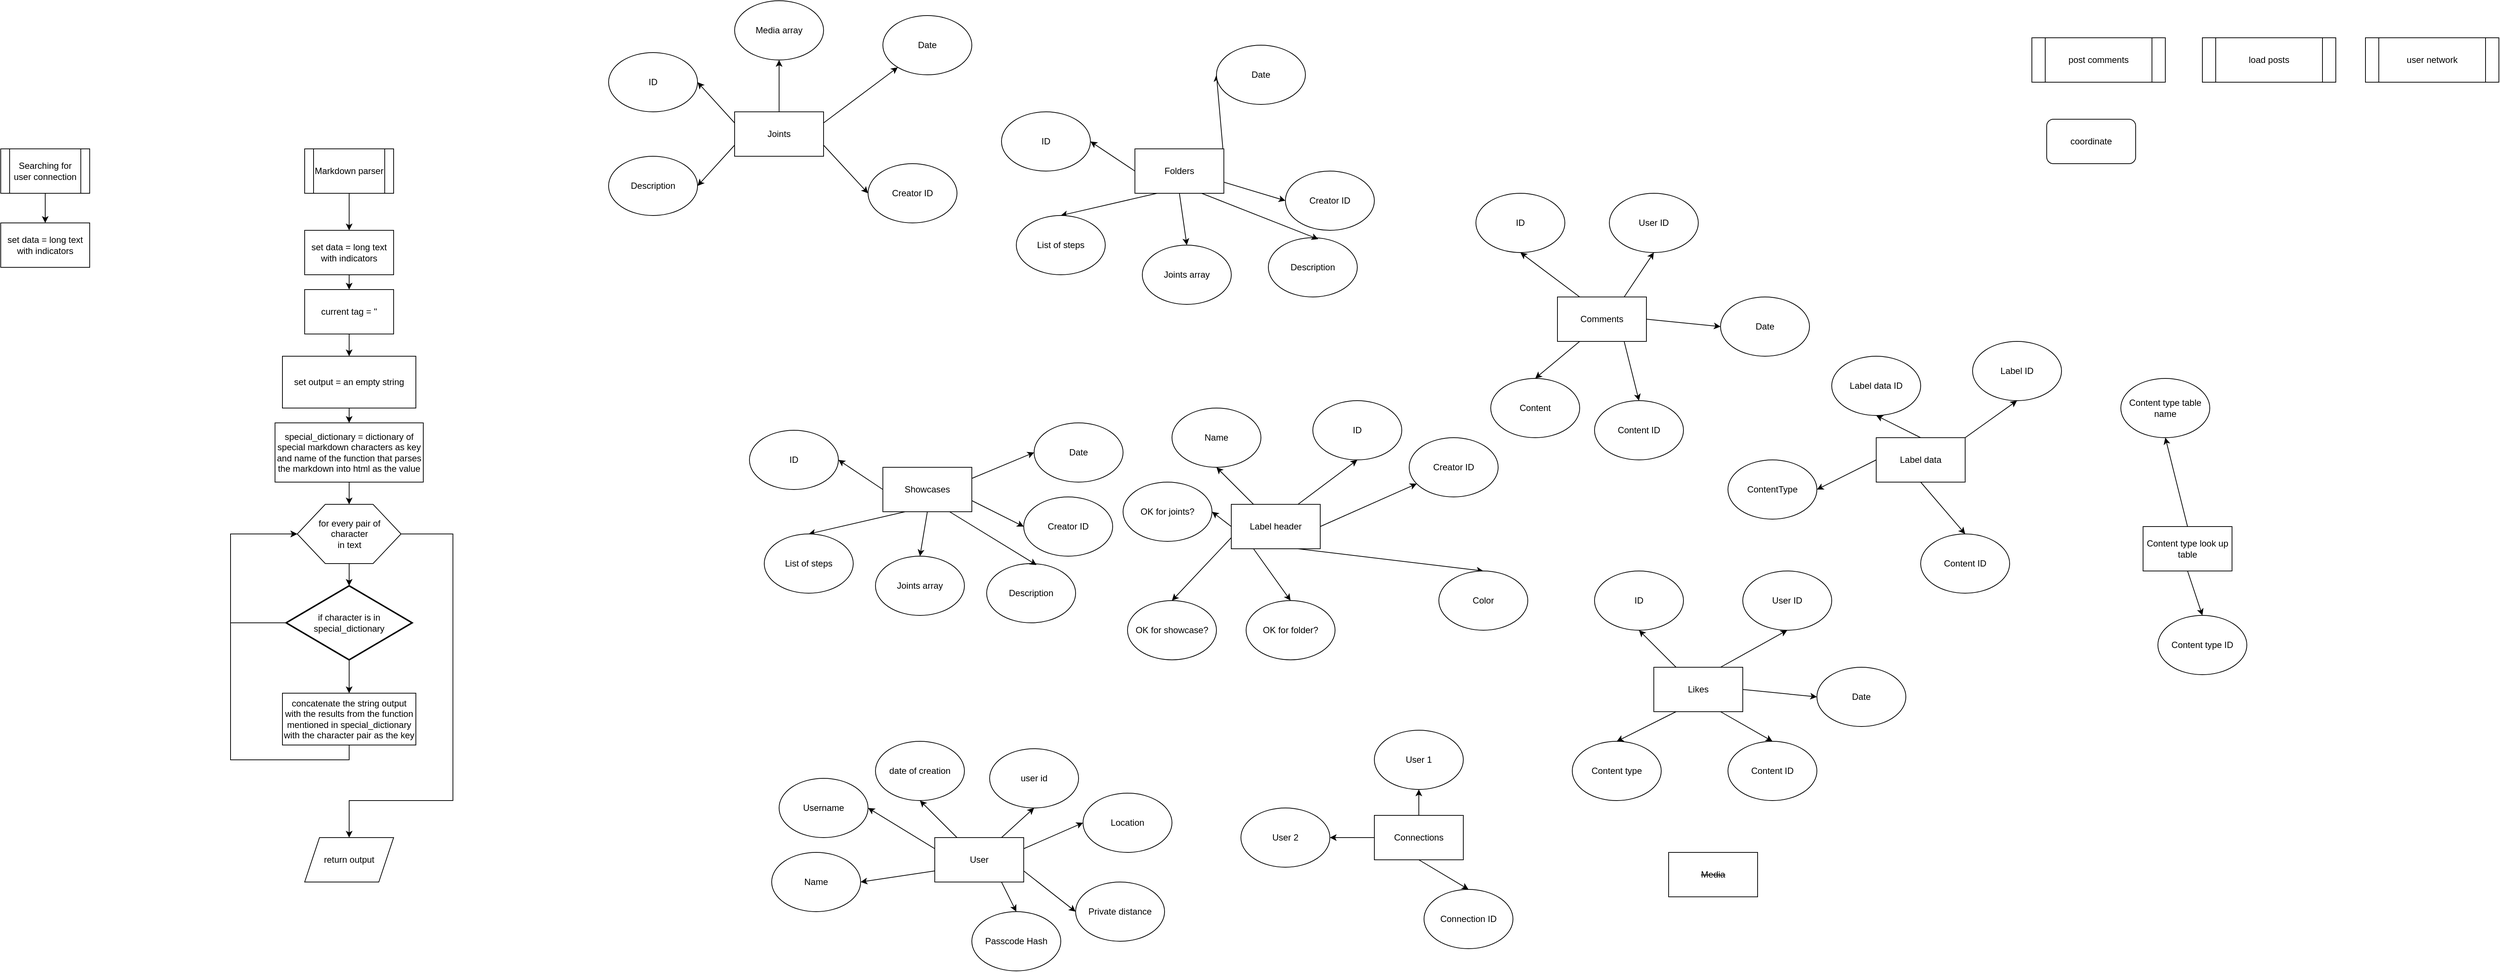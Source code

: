 <mxfile version="27.0.9">
  <diagram id="C5RBs43oDa-KdzZeNtuy" name="Page-1">
    <mxGraphModel dx="2228" dy="1567" grid="1" gridSize="10" guides="1" tooltips="1" connect="1" arrows="1" fold="1" page="1" pageScale="1" pageWidth="827" pageHeight="1169" math="0" shadow="0">
      <root>
        <mxCell id="WIyWlLk6GJQsqaUBKTNV-0" />
        <mxCell id="WIyWlLk6GJQsqaUBKTNV-1" parent="WIyWlLk6GJQsqaUBKTNV-0" />
        <mxCell id="KM4ZaIcSySpSmgN7gL_V-81" style="edgeStyle=none;shape=connector;rounded=0;orthogonalLoop=1;jettySize=auto;html=1;exitX=1;exitY=0.75;exitDx=0;exitDy=0;entryX=0;entryY=0.5;entryDx=0;entryDy=0;strokeColor=default;align=center;verticalAlign=middle;fontFamily=Helvetica;fontSize=11;fontColor=default;labelBackgroundColor=default;endArrow=classic;" parent="WIyWlLk6GJQsqaUBKTNV-1" source="A2ExsAEQFThplT-EuYZs-0" target="KM4ZaIcSySpSmgN7gL_V-61" edge="1">
          <mxGeometry relative="1" as="geometry" />
        </mxCell>
        <mxCell id="KM4ZaIcSySpSmgN7gL_V-83" style="edgeStyle=none;shape=connector;rounded=0;orthogonalLoop=1;jettySize=auto;html=1;exitX=0;exitY=0.25;exitDx=0;exitDy=0;entryX=1;entryY=0.5;entryDx=0;entryDy=0;strokeColor=default;align=center;verticalAlign=middle;fontFamily=Helvetica;fontSize=11;fontColor=default;labelBackgroundColor=default;endArrow=classic;" parent="WIyWlLk6GJQsqaUBKTNV-1" source="A2ExsAEQFThplT-EuYZs-0" target="KM4ZaIcSySpSmgN7gL_V-79" edge="1">
          <mxGeometry relative="1" as="geometry" />
        </mxCell>
        <mxCell id="KM4ZaIcSySpSmgN7gL_V-84" style="edgeStyle=none;shape=connector;rounded=0;orthogonalLoop=1;jettySize=auto;html=1;exitX=0;exitY=0.75;exitDx=0;exitDy=0;entryX=1;entryY=0.5;entryDx=0;entryDy=0;strokeColor=default;align=center;verticalAlign=middle;fontFamily=Helvetica;fontSize=11;fontColor=default;labelBackgroundColor=default;endArrow=classic;" parent="WIyWlLk6GJQsqaUBKTNV-1" source="A2ExsAEQFThplT-EuYZs-0" target="KM4ZaIcSySpSmgN7gL_V-64" edge="1">
          <mxGeometry relative="1" as="geometry" />
        </mxCell>
        <mxCell id="KM4ZaIcSySpSmgN7gL_V-85" style="edgeStyle=none;shape=connector;rounded=0;orthogonalLoop=1;jettySize=auto;html=1;exitX=0.5;exitY=0;exitDx=0;exitDy=0;entryX=0.5;entryY=1;entryDx=0;entryDy=0;strokeColor=default;align=center;verticalAlign=middle;fontFamily=Helvetica;fontSize=11;fontColor=default;labelBackgroundColor=default;endArrow=classic;" parent="WIyWlLk6GJQsqaUBKTNV-1" source="A2ExsAEQFThplT-EuYZs-0" target="KM4ZaIcSySpSmgN7gL_V-77" edge="1">
          <mxGeometry relative="1" as="geometry" />
        </mxCell>
        <mxCell id="ByT4oG48vCbOOp5YXLyQ-1" style="rounded=0;orthogonalLoop=1;jettySize=auto;html=1;exitX=1;exitY=0.25;exitDx=0;exitDy=0;" parent="WIyWlLk6GJQsqaUBKTNV-1" source="A2ExsAEQFThplT-EuYZs-0" target="ByT4oG48vCbOOp5YXLyQ-0" edge="1">
          <mxGeometry relative="1" as="geometry" />
        </mxCell>
        <mxCell id="A2ExsAEQFThplT-EuYZs-0" value="&lt;div&gt;Joints&lt;/div&gt;" style="rounded=0;whiteSpace=wrap;html=1;" parent="WIyWlLk6GJQsqaUBKTNV-1" vertex="1">
          <mxGeometry x="-110" y="-290" width="120" height="60" as="geometry" />
        </mxCell>
        <mxCell id="KM4ZaIcSySpSmgN7gL_V-29" style="edgeStyle=none;shape=connector;rounded=0;orthogonalLoop=1;jettySize=auto;html=1;exitX=0.25;exitY=1;exitDx=0;exitDy=0;entryX=0.5;entryY=0;entryDx=0;entryDy=0;strokeColor=default;align=center;verticalAlign=middle;fontFamily=Helvetica;fontSize=11;fontColor=default;labelBackgroundColor=default;endArrow=classic;" parent="WIyWlLk6GJQsqaUBKTNV-1" source="A2ExsAEQFThplT-EuYZs-1" target="KM4ZaIcSySpSmgN7gL_V-24" edge="1">
          <mxGeometry relative="1" as="geometry" />
        </mxCell>
        <mxCell id="KM4ZaIcSySpSmgN7gL_V-33" style="edgeStyle=none;shape=connector;rounded=0;orthogonalLoop=1;jettySize=auto;html=1;exitX=0;exitY=0.5;exitDx=0;exitDy=0;entryX=1;entryY=0.5;entryDx=0;entryDy=0;strokeColor=default;align=center;verticalAlign=middle;fontFamily=Helvetica;fontSize=11;fontColor=default;labelBackgroundColor=default;endArrow=classic;" parent="WIyWlLk6GJQsqaUBKTNV-1" source="A2ExsAEQFThplT-EuYZs-1" target="KM4ZaIcSySpSmgN7gL_V-31" edge="1">
          <mxGeometry relative="1" as="geometry" />
        </mxCell>
        <mxCell id="KM4ZaIcSySpSmgN7gL_V-34" style="edgeStyle=none;shape=connector;rounded=0;orthogonalLoop=1;jettySize=auto;html=1;exitX=1;exitY=0.75;exitDx=0;exitDy=0;entryX=0;entryY=0.5;entryDx=0;entryDy=0;strokeColor=default;align=center;verticalAlign=middle;fontFamily=Helvetica;fontSize=11;fontColor=default;labelBackgroundColor=default;endArrow=classic;" parent="WIyWlLk6GJQsqaUBKTNV-1" source="A2ExsAEQFThplT-EuYZs-1" target="KM4ZaIcSySpSmgN7gL_V-32" edge="1">
          <mxGeometry relative="1" as="geometry" />
        </mxCell>
        <mxCell id="KM4ZaIcSySpSmgN7gL_V-38" style="edgeStyle=none;shape=connector;rounded=0;orthogonalLoop=1;jettySize=auto;html=1;exitX=0.5;exitY=1;exitDx=0;exitDy=0;entryX=0.5;entryY=0;entryDx=0;entryDy=0;strokeColor=default;align=center;verticalAlign=middle;fontFamily=Helvetica;fontSize=11;fontColor=default;labelBackgroundColor=default;endArrow=classic;" parent="WIyWlLk6GJQsqaUBKTNV-1" source="A2ExsAEQFThplT-EuYZs-1" target="KM4ZaIcSySpSmgN7gL_V-35" edge="1">
          <mxGeometry relative="1" as="geometry" />
        </mxCell>
        <mxCell id="KM4ZaIcSySpSmgN7gL_V-59" style="edgeStyle=none;shape=connector;rounded=0;orthogonalLoop=1;jettySize=auto;html=1;exitX=1;exitY=0.25;exitDx=0;exitDy=0;entryX=0;entryY=0.5;entryDx=0;entryDy=0;strokeColor=default;align=center;verticalAlign=middle;fontFamily=Helvetica;fontSize=11;fontColor=default;labelBackgroundColor=default;endArrow=classic;" parent="WIyWlLk6GJQsqaUBKTNV-1" source="A2ExsAEQFThplT-EuYZs-1" target="KM4ZaIcSySpSmgN7gL_V-58" edge="1">
          <mxGeometry relative="1" as="geometry" />
        </mxCell>
        <mxCell id="A2ExsAEQFThplT-EuYZs-1" value="Folders" style="rounded=0;whiteSpace=wrap;html=1;" parent="WIyWlLk6GJQsqaUBKTNV-1" vertex="1">
          <mxGeometry x="430" y="-240" width="120" height="60" as="geometry" />
        </mxCell>
        <mxCell id="A2ExsAEQFThplT-EuYZs-40" style="edgeStyle=none;shape=connector;rounded=0;orthogonalLoop=1;jettySize=auto;html=1;exitX=0.25;exitY=0;exitDx=0;exitDy=0;entryX=0.5;entryY=1;entryDx=0;entryDy=0;strokeColor=default;align=center;verticalAlign=middle;fontFamily=Helvetica;fontSize=11;fontColor=default;labelBackgroundColor=default;endArrow=classic;" parent="WIyWlLk6GJQsqaUBKTNV-1" source="A2ExsAEQFThplT-EuYZs-2" target="A2ExsAEQFThplT-EuYZs-39" edge="1">
          <mxGeometry relative="1" as="geometry" />
        </mxCell>
        <mxCell id="A2ExsAEQFThplT-EuYZs-41" style="edgeStyle=none;shape=connector;rounded=0;orthogonalLoop=1;jettySize=auto;html=1;exitX=0.75;exitY=0;exitDx=0;exitDy=0;entryX=0.5;entryY=1;entryDx=0;entryDy=0;strokeColor=default;align=center;verticalAlign=middle;fontFamily=Helvetica;fontSize=11;fontColor=default;labelBackgroundColor=default;endArrow=classic;" parent="WIyWlLk6GJQsqaUBKTNV-1" source="A2ExsAEQFThplT-EuYZs-2" target="A2ExsAEQFThplT-EuYZs-34" edge="1">
          <mxGeometry relative="1" as="geometry" />
        </mxCell>
        <mxCell id="A2ExsAEQFThplT-EuYZs-46" style="edgeStyle=none;shape=connector;rounded=0;orthogonalLoop=1;jettySize=auto;html=1;exitX=1;exitY=0.5;exitDx=0;exitDy=0;strokeColor=default;align=center;verticalAlign=middle;fontFamily=Helvetica;fontSize=11;fontColor=default;labelBackgroundColor=default;endArrow=classic;" parent="WIyWlLk6GJQsqaUBKTNV-1" source="A2ExsAEQFThplT-EuYZs-2" target="A2ExsAEQFThplT-EuYZs-45" edge="1">
          <mxGeometry relative="1" as="geometry" />
        </mxCell>
        <mxCell id="wME0v2uTDR8dfPxfCVtw-1" style="rounded=0;orthogonalLoop=1;jettySize=auto;html=1;exitX=0.25;exitY=1;exitDx=0;exitDy=0;entryX=0.5;entryY=0;entryDx=0;entryDy=0;" parent="WIyWlLk6GJQsqaUBKTNV-1" source="A2ExsAEQFThplT-EuYZs-2" target="wME0v2uTDR8dfPxfCVtw-0" edge="1">
          <mxGeometry relative="1" as="geometry" />
        </mxCell>
        <mxCell id="ByT4oG48vCbOOp5YXLyQ-15" style="edgeStyle=none;shape=connector;rounded=0;orthogonalLoop=1;jettySize=auto;html=1;exitX=0.75;exitY=1;exitDx=0;exitDy=0;entryX=0.5;entryY=0;entryDx=0;entryDy=0;strokeColor=default;align=center;verticalAlign=middle;fontFamily=Helvetica;fontSize=11;fontColor=default;labelBackgroundColor=default;endArrow=classic;" parent="WIyWlLk6GJQsqaUBKTNV-1" source="A2ExsAEQFThplT-EuYZs-2" target="ByT4oG48vCbOOp5YXLyQ-14" edge="1">
          <mxGeometry relative="1" as="geometry" />
        </mxCell>
        <mxCell id="ByT4oG48vCbOOp5YXLyQ-17" style="edgeStyle=none;shape=connector;rounded=0;orthogonalLoop=1;jettySize=auto;html=1;exitX=0;exitY=0.75;exitDx=0;exitDy=0;entryX=0.5;entryY=0;entryDx=0;entryDy=0;strokeColor=default;align=center;verticalAlign=middle;fontFamily=Helvetica;fontSize=11;fontColor=default;labelBackgroundColor=default;endArrow=classic;" parent="WIyWlLk6GJQsqaUBKTNV-1" source="A2ExsAEQFThplT-EuYZs-2" target="ByT4oG48vCbOOp5YXLyQ-16" edge="1">
          <mxGeometry relative="1" as="geometry" />
        </mxCell>
        <mxCell id="ByT4oG48vCbOOp5YXLyQ-19" style="edgeStyle=none;shape=connector;rounded=0;orthogonalLoop=1;jettySize=auto;html=1;exitX=0;exitY=0.5;exitDx=0;exitDy=0;entryX=1;entryY=0.5;entryDx=0;entryDy=0;strokeColor=default;align=center;verticalAlign=middle;fontFamily=Helvetica;fontSize=11;fontColor=default;labelBackgroundColor=default;endArrow=classic;" parent="WIyWlLk6GJQsqaUBKTNV-1" source="A2ExsAEQFThplT-EuYZs-2" target="ByT4oG48vCbOOp5YXLyQ-18" edge="1">
          <mxGeometry relative="1" as="geometry" />
        </mxCell>
        <mxCell id="A2ExsAEQFThplT-EuYZs-2" value="Label header" style="rounded=0;whiteSpace=wrap;html=1;" parent="WIyWlLk6GJQsqaUBKTNV-1" vertex="1">
          <mxGeometry x="560" y="240" width="120" height="60" as="geometry" />
        </mxCell>
        <mxCell id="A2ExsAEQFThplT-EuYZs-11" style="rounded=0;orthogonalLoop=1;jettySize=auto;html=1;exitX=0.75;exitY=1;exitDx=0;exitDy=0;entryX=0.5;entryY=0;entryDx=0;entryDy=0;" parent="WIyWlLk6GJQsqaUBKTNV-1" source="A2ExsAEQFThplT-EuYZs-3" target="A2ExsAEQFThplT-EuYZs-10" edge="1">
          <mxGeometry relative="1" as="geometry" />
        </mxCell>
        <mxCell id="A2ExsAEQFThplT-EuYZs-13" style="edgeStyle=none;shape=connector;rounded=0;orthogonalLoop=1;jettySize=auto;html=1;exitX=1;exitY=0.75;exitDx=0;exitDy=0;entryX=0;entryY=0.5;entryDx=0;entryDy=0;strokeColor=default;align=center;verticalAlign=middle;fontFamily=Helvetica;fontSize=11;fontColor=default;labelBackgroundColor=default;endArrow=classic;" parent="WIyWlLk6GJQsqaUBKTNV-1" source="A2ExsAEQFThplT-EuYZs-3" target="A2ExsAEQFThplT-EuYZs-12" edge="1">
          <mxGeometry relative="1" as="geometry" />
        </mxCell>
        <mxCell id="A2ExsAEQFThplT-EuYZs-16" style="edgeStyle=none;shape=connector;rounded=0;orthogonalLoop=1;jettySize=auto;html=1;exitX=0.75;exitY=0;exitDx=0;exitDy=0;entryX=0.5;entryY=1;entryDx=0;entryDy=0;strokeColor=default;align=center;verticalAlign=middle;fontFamily=Helvetica;fontSize=11;fontColor=default;labelBackgroundColor=default;endArrow=classic;" parent="WIyWlLk6GJQsqaUBKTNV-1" source="A2ExsAEQFThplT-EuYZs-3" target="A2ExsAEQFThplT-EuYZs-15" edge="1">
          <mxGeometry relative="1" as="geometry" />
        </mxCell>
        <mxCell id="A2ExsAEQFThplT-EuYZs-18" style="edgeStyle=none;shape=connector;rounded=0;orthogonalLoop=1;jettySize=auto;html=1;exitX=0.25;exitY=0;exitDx=0;exitDy=0;entryX=0.5;entryY=1;entryDx=0;entryDy=0;strokeColor=default;align=center;verticalAlign=middle;fontFamily=Helvetica;fontSize=11;fontColor=default;labelBackgroundColor=default;endArrow=classic;" parent="WIyWlLk6GJQsqaUBKTNV-1" source="A2ExsAEQFThplT-EuYZs-3" target="A2ExsAEQFThplT-EuYZs-17" edge="1">
          <mxGeometry relative="1" as="geometry" />
        </mxCell>
        <mxCell id="A2ExsAEQFThplT-EuYZs-22" style="edgeStyle=none;shape=connector;rounded=0;orthogonalLoop=1;jettySize=auto;html=1;exitX=1;exitY=0.25;exitDx=0;exitDy=0;entryX=0;entryY=0.5;entryDx=0;entryDy=0;strokeColor=default;align=center;verticalAlign=middle;fontFamily=Helvetica;fontSize=11;fontColor=default;labelBackgroundColor=default;endArrow=classic;" parent="WIyWlLk6GJQsqaUBKTNV-1" source="A2ExsAEQFThplT-EuYZs-3" target="A2ExsAEQFThplT-EuYZs-21" edge="1">
          <mxGeometry relative="1" as="geometry" />
        </mxCell>
        <mxCell id="A2ExsAEQFThplT-EuYZs-24" style="edgeStyle=none;shape=connector;rounded=0;orthogonalLoop=1;jettySize=auto;html=1;exitX=0;exitY=0.25;exitDx=0;exitDy=0;entryX=1;entryY=0.5;entryDx=0;entryDy=0;strokeColor=default;align=center;verticalAlign=middle;fontFamily=Helvetica;fontSize=11;fontColor=default;labelBackgroundColor=default;endArrow=classic;" parent="WIyWlLk6GJQsqaUBKTNV-1" source="A2ExsAEQFThplT-EuYZs-3" target="A2ExsAEQFThplT-EuYZs-23" edge="1">
          <mxGeometry relative="1" as="geometry" />
        </mxCell>
        <mxCell id="A2ExsAEQFThplT-EuYZs-26" style="edgeStyle=none;shape=connector;rounded=0;orthogonalLoop=1;jettySize=auto;html=1;exitX=0;exitY=0.75;exitDx=0;exitDy=0;entryX=1;entryY=0.5;entryDx=0;entryDy=0;strokeColor=default;align=center;verticalAlign=middle;fontFamily=Helvetica;fontSize=11;fontColor=default;labelBackgroundColor=default;endArrow=classic;" parent="WIyWlLk6GJQsqaUBKTNV-1" source="A2ExsAEQFThplT-EuYZs-3" target="A2ExsAEQFThplT-EuYZs-25" edge="1">
          <mxGeometry relative="1" as="geometry" />
        </mxCell>
        <mxCell id="A2ExsAEQFThplT-EuYZs-3" value="User" style="rounded=0;whiteSpace=wrap;html=1;" parent="WIyWlLk6GJQsqaUBKTNV-1" vertex="1">
          <mxGeometry x="160" y="690" width="120" height="60" as="geometry" />
        </mxCell>
        <mxCell id="A2ExsAEQFThplT-EuYZs-31" style="edgeStyle=none;shape=connector;rounded=0;orthogonalLoop=1;jettySize=auto;html=1;exitX=0;exitY=0.5;exitDx=0;exitDy=0;entryX=1;entryY=0.5;entryDx=0;entryDy=0;strokeColor=default;align=center;verticalAlign=middle;fontFamily=Helvetica;fontSize=11;fontColor=default;labelBackgroundColor=default;endArrow=classic;" parent="WIyWlLk6GJQsqaUBKTNV-1" source="A2ExsAEQFThplT-EuYZs-4" target="A2ExsAEQFThplT-EuYZs-28" edge="1">
          <mxGeometry relative="1" as="geometry" />
        </mxCell>
        <mxCell id="A2ExsAEQFThplT-EuYZs-33" style="edgeStyle=none;shape=connector;rounded=0;orthogonalLoop=1;jettySize=auto;html=1;exitX=0.5;exitY=0;exitDx=0;exitDy=0;entryX=0.5;entryY=1;entryDx=0;entryDy=0;strokeColor=default;align=center;verticalAlign=middle;fontFamily=Helvetica;fontSize=11;fontColor=default;labelBackgroundColor=default;endArrow=classic;" parent="WIyWlLk6GJQsqaUBKTNV-1" source="A2ExsAEQFThplT-EuYZs-4" target="A2ExsAEQFThplT-EuYZs-27" edge="1">
          <mxGeometry relative="1" as="geometry" />
        </mxCell>
        <mxCell id="ByT4oG48vCbOOp5YXLyQ-26" style="edgeStyle=none;shape=connector;rounded=0;orthogonalLoop=1;jettySize=auto;html=1;exitX=0.5;exitY=1;exitDx=0;exitDy=0;entryX=0.5;entryY=0;entryDx=0;entryDy=0;strokeColor=default;align=center;verticalAlign=middle;fontFamily=Helvetica;fontSize=11;fontColor=default;labelBackgroundColor=default;endArrow=classic;" parent="WIyWlLk6GJQsqaUBKTNV-1" source="A2ExsAEQFThplT-EuYZs-4" target="ByT4oG48vCbOOp5YXLyQ-25" edge="1">
          <mxGeometry relative="1" as="geometry" />
        </mxCell>
        <mxCell id="A2ExsAEQFThplT-EuYZs-4" value="Connections" style="rounded=0;whiteSpace=wrap;html=1;" parent="WIyWlLk6GJQsqaUBKTNV-1" vertex="1">
          <mxGeometry x="753" y="660" width="120" height="60" as="geometry" />
        </mxCell>
        <mxCell id="A2ExsAEQFThplT-EuYZs-5" value="&lt;strike&gt;Media&lt;/strike&gt;" style="rounded=0;whiteSpace=wrap;html=1;" parent="WIyWlLk6GJQsqaUBKTNV-1" vertex="1">
          <mxGeometry x="1150" y="710" width="120" height="60" as="geometry" />
        </mxCell>
        <mxCell id="KM4ZaIcSySpSmgN7gL_V-14" style="edgeStyle=none;shape=connector;rounded=0;orthogonalLoop=1;jettySize=auto;html=1;exitX=0.75;exitY=0;exitDx=0;exitDy=0;entryX=0.5;entryY=1;entryDx=0;entryDy=0;strokeColor=default;align=center;verticalAlign=middle;fontFamily=Helvetica;fontSize=11;fontColor=default;labelBackgroundColor=default;endArrow=classic;" parent="WIyWlLk6GJQsqaUBKTNV-1" source="A2ExsAEQFThplT-EuYZs-7" target="KM4ZaIcSySpSmgN7gL_V-10" edge="1">
          <mxGeometry relative="1" as="geometry" />
        </mxCell>
        <mxCell id="KM4ZaIcSySpSmgN7gL_V-15" style="edgeStyle=none;shape=connector;rounded=0;orthogonalLoop=1;jettySize=auto;html=1;exitX=0.25;exitY=0;exitDx=0;exitDy=0;entryX=0.5;entryY=1;entryDx=0;entryDy=0;strokeColor=default;align=center;verticalAlign=middle;fontFamily=Helvetica;fontSize=11;fontColor=default;labelBackgroundColor=default;endArrow=classic;" parent="WIyWlLk6GJQsqaUBKTNV-1" source="A2ExsAEQFThplT-EuYZs-7" target="KM4ZaIcSySpSmgN7gL_V-9" edge="1">
          <mxGeometry relative="1" as="geometry" />
        </mxCell>
        <mxCell id="KM4ZaIcSySpSmgN7gL_V-16" style="edgeStyle=none;shape=connector;rounded=0;orthogonalLoop=1;jettySize=auto;html=1;exitX=0.25;exitY=1;exitDx=0;exitDy=0;entryX=0.5;entryY=0;entryDx=0;entryDy=0;strokeColor=default;align=center;verticalAlign=middle;fontFamily=Helvetica;fontSize=11;fontColor=default;labelBackgroundColor=default;endArrow=classic;" parent="WIyWlLk6GJQsqaUBKTNV-1" source="A2ExsAEQFThplT-EuYZs-7" target="KM4ZaIcSySpSmgN7gL_V-11" edge="1">
          <mxGeometry relative="1" as="geometry" />
        </mxCell>
        <mxCell id="KM4ZaIcSySpSmgN7gL_V-17" style="edgeStyle=none;shape=connector;rounded=0;orthogonalLoop=1;jettySize=auto;html=1;exitX=0.75;exitY=1;exitDx=0;exitDy=0;entryX=0.5;entryY=0;entryDx=0;entryDy=0;strokeColor=default;align=center;verticalAlign=middle;fontFamily=Helvetica;fontSize=11;fontColor=default;labelBackgroundColor=default;endArrow=classic;" parent="WIyWlLk6GJQsqaUBKTNV-1" source="A2ExsAEQFThplT-EuYZs-7" target="KM4ZaIcSySpSmgN7gL_V-12" edge="1">
          <mxGeometry relative="1" as="geometry" />
        </mxCell>
        <mxCell id="KM4ZaIcSySpSmgN7gL_V-18" style="edgeStyle=none;shape=connector;rounded=0;orthogonalLoop=1;jettySize=auto;html=1;exitX=1;exitY=0.5;exitDx=0;exitDy=0;entryX=0;entryY=0.5;entryDx=0;entryDy=0;strokeColor=default;align=center;verticalAlign=middle;fontFamily=Helvetica;fontSize=11;fontColor=default;labelBackgroundColor=default;endArrow=classic;" parent="WIyWlLk6GJQsqaUBKTNV-1" source="A2ExsAEQFThplT-EuYZs-7" target="KM4ZaIcSySpSmgN7gL_V-13" edge="1">
          <mxGeometry relative="1" as="geometry" />
        </mxCell>
        <mxCell id="A2ExsAEQFThplT-EuYZs-7" value="Comments" style="rounded=0;whiteSpace=wrap;html=1;" parent="WIyWlLk6GJQsqaUBKTNV-1" vertex="1">
          <mxGeometry x="1000" y="-40" width="120" height="60" as="geometry" />
        </mxCell>
        <mxCell id="KM4ZaIcSySpSmgN7gL_V-2" style="rounded=0;orthogonalLoop=1;jettySize=auto;html=1;exitX=0.25;exitY=0;exitDx=0;exitDy=0;entryX=0.5;entryY=1;entryDx=0;entryDy=0;" parent="WIyWlLk6GJQsqaUBKTNV-1" source="A2ExsAEQFThplT-EuYZs-8" target="A2ExsAEQFThplT-EuYZs-48" edge="1">
          <mxGeometry relative="1" as="geometry" />
        </mxCell>
        <mxCell id="KM4ZaIcSySpSmgN7gL_V-3" style="edgeStyle=none;shape=connector;rounded=0;orthogonalLoop=1;jettySize=auto;html=1;exitX=0.75;exitY=0;exitDx=0;exitDy=0;entryX=0.5;entryY=1;entryDx=0;entryDy=0;strokeColor=default;align=center;verticalAlign=middle;fontFamily=Helvetica;fontSize=11;fontColor=default;labelBackgroundColor=default;endArrow=classic;" parent="WIyWlLk6GJQsqaUBKTNV-1" source="A2ExsAEQFThplT-EuYZs-8" target="KM4ZaIcSySpSmgN7gL_V-0" edge="1">
          <mxGeometry relative="1" as="geometry" />
        </mxCell>
        <mxCell id="KM4ZaIcSySpSmgN7gL_V-6" style="edgeStyle=none;shape=connector;rounded=0;orthogonalLoop=1;jettySize=auto;html=1;exitX=1;exitY=0.5;exitDx=0;exitDy=0;entryX=0;entryY=0.5;entryDx=0;entryDy=0;strokeColor=default;align=center;verticalAlign=middle;fontFamily=Helvetica;fontSize=11;fontColor=default;labelBackgroundColor=default;endArrow=classic;" parent="WIyWlLk6GJQsqaUBKTNV-1" source="A2ExsAEQFThplT-EuYZs-8" target="KM4ZaIcSySpSmgN7gL_V-5" edge="1">
          <mxGeometry relative="1" as="geometry" />
        </mxCell>
        <mxCell id="KM4ZaIcSySpSmgN7gL_V-7" style="edgeStyle=none;shape=connector;rounded=0;orthogonalLoop=1;jettySize=auto;html=1;exitX=0.25;exitY=1;exitDx=0;exitDy=0;entryX=0.5;entryY=0;entryDx=0;entryDy=0;strokeColor=default;align=center;verticalAlign=middle;fontFamily=Helvetica;fontSize=11;fontColor=default;labelBackgroundColor=default;endArrow=classic;" parent="WIyWlLk6GJQsqaUBKTNV-1" source="A2ExsAEQFThplT-EuYZs-8" target="KM4ZaIcSySpSmgN7gL_V-4" edge="1">
          <mxGeometry relative="1" as="geometry" />
        </mxCell>
        <mxCell id="KM4ZaIcSySpSmgN7gL_V-8" style="edgeStyle=none;shape=connector;rounded=0;orthogonalLoop=1;jettySize=auto;html=1;exitX=0.75;exitY=1;exitDx=0;exitDy=0;entryX=0.5;entryY=0;entryDx=0;entryDy=0;strokeColor=default;align=center;verticalAlign=middle;fontFamily=Helvetica;fontSize=11;fontColor=default;labelBackgroundColor=default;endArrow=classic;" parent="WIyWlLk6GJQsqaUBKTNV-1" source="A2ExsAEQFThplT-EuYZs-8" target="KM4ZaIcSySpSmgN7gL_V-1" edge="1">
          <mxGeometry relative="1" as="geometry" />
        </mxCell>
        <mxCell id="A2ExsAEQFThplT-EuYZs-8" value="Likes" style="rounded=0;whiteSpace=wrap;html=1;" parent="WIyWlLk6GJQsqaUBKTNV-1" vertex="1">
          <mxGeometry x="1130" y="460" width="120" height="60" as="geometry" />
        </mxCell>
        <mxCell id="A2ExsAEQFThplT-EuYZs-10" value="Passcode Hash" style="ellipse;whiteSpace=wrap;html=1;" parent="WIyWlLk6GJQsqaUBKTNV-1" vertex="1">
          <mxGeometry x="210" y="790" width="120" height="80" as="geometry" />
        </mxCell>
        <mxCell id="A2ExsAEQFThplT-EuYZs-12" value="Private distance" style="ellipse;whiteSpace=wrap;html=1;" parent="WIyWlLk6GJQsqaUBKTNV-1" vertex="1">
          <mxGeometry x="350" y="750" width="120" height="80" as="geometry" />
        </mxCell>
        <mxCell id="A2ExsAEQFThplT-EuYZs-15" value="user id" style="ellipse;whiteSpace=wrap;html=1;" parent="WIyWlLk6GJQsqaUBKTNV-1" vertex="1">
          <mxGeometry x="234" y="570" width="120" height="80" as="geometry" />
        </mxCell>
        <mxCell id="A2ExsAEQFThplT-EuYZs-17" value="date of creation" style="ellipse;whiteSpace=wrap;html=1;" parent="WIyWlLk6GJQsqaUBKTNV-1" vertex="1">
          <mxGeometry x="80" y="560" width="120" height="80" as="geometry" />
        </mxCell>
        <mxCell id="A2ExsAEQFThplT-EuYZs-21" value="Location" style="ellipse;whiteSpace=wrap;html=1;" parent="WIyWlLk6GJQsqaUBKTNV-1" vertex="1">
          <mxGeometry x="360" y="630" width="120" height="80" as="geometry" />
        </mxCell>
        <mxCell id="A2ExsAEQFThplT-EuYZs-23" value="Username" style="ellipse;whiteSpace=wrap;html=1;" parent="WIyWlLk6GJQsqaUBKTNV-1" vertex="1">
          <mxGeometry x="-50" y="610" width="120" height="80" as="geometry" />
        </mxCell>
        <mxCell id="A2ExsAEQFThplT-EuYZs-25" value="Name" style="ellipse;whiteSpace=wrap;html=1;" parent="WIyWlLk6GJQsqaUBKTNV-1" vertex="1">
          <mxGeometry x="-60" y="710" width="120" height="80" as="geometry" />
        </mxCell>
        <mxCell id="A2ExsAEQFThplT-EuYZs-27" value="User 1" style="ellipse;whiteSpace=wrap;html=1;" parent="WIyWlLk6GJQsqaUBKTNV-1" vertex="1">
          <mxGeometry x="753" y="545" width="120" height="80" as="geometry" />
        </mxCell>
        <mxCell id="A2ExsAEQFThplT-EuYZs-28" value="User 2" style="ellipse;whiteSpace=wrap;html=1;" parent="WIyWlLk6GJQsqaUBKTNV-1" vertex="1">
          <mxGeometry x="573" y="650" width="120" height="80" as="geometry" />
        </mxCell>
        <mxCell id="A2ExsAEQFThplT-EuYZs-34" value="ID" style="ellipse;whiteSpace=wrap;html=1;" parent="WIyWlLk6GJQsqaUBKTNV-1" vertex="1">
          <mxGeometry x="670" y="100" width="120" height="80" as="geometry" />
        </mxCell>
        <mxCell id="A2ExsAEQFThplT-EuYZs-39" value="Name" style="ellipse;whiteSpace=wrap;html=1;" parent="WIyWlLk6GJQsqaUBKTNV-1" vertex="1">
          <mxGeometry x="480" y="110" width="120" height="80" as="geometry" />
        </mxCell>
        <mxCell id="A2ExsAEQFThplT-EuYZs-45" value="Creator ID" style="ellipse;whiteSpace=wrap;html=1;" parent="WIyWlLk6GJQsqaUBKTNV-1" vertex="1">
          <mxGeometry x="800" y="150" width="120" height="80" as="geometry" />
        </mxCell>
        <mxCell id="A2ExsAEQFThplT-EuYZs-48" value="ID" style="ellipse;whiteSpace=wrap;html=1;" parent="WIyWlLk6GJQsqaUBKTNV-1" vertex="1">
          <mxGeometry x="1050" y="330" width="120" height="80" as="geometry" />
        </mxCell>
        <mxCell id="KM4ZaIcSySpSmgN7gL_V-0" value="User ID" style="ellipse;whiteSpace=wrap;html=1;" parent="WIyWlLk6GJQsqaUBKTNV-1" vertex="1">
          <mxGeometry x="1250" y="330" width="120" height="80" as="geometry" />
        </mxCell>
        <mxCell id="KM4ZaIcSySpSmgN7gL_V-1" value="Content ID" style="ellipse;whiteSpace=wrap;html=1;" parent="WIyWlLk6GJQsqaUBKTNV-1" vertex="1">
          <mxGeometry x="1230" y="560" width="120" height="80" as="geometry" />
        </mxCell>
        <mxCell id="KM4ZaIcSySpSmgN7gL_V-4" value="Content type" style="ellipse;whiteSpace=wrap;html=1;" parent="WIyWlLk6GJQsqaUBKTNV-1" vertex="1">
          <mxGeometry x="1020" y="560" width="120" height="80" as="geometry" />
        </mxCell>
        <mxCell id="KM4ZaIcSySpSmgN7gL_V-5" value="Date" style="ellipse;whiteSpace=wrap;html=1;" parent="WIyWlLk6GJQsqaUBKTNV-1" vertex="1">
          <mxGeometry x="1350" y="460" width="120" height="80" as="geometry" />
        </mxCell>
        <mxCell id="KM4ZaIcSySpSmgN7gL_V-9" value="ID" style="ellipse;whiteSpace=wrap;html=1;" parent="WIyWlLk6GJQsqaUBKTNV-1" vertex="1">
          <mxGeometry x="890" y="-180" width="120" height="80" as="geometry" />
        </mxCell>
        <mxCell id="KM4ZaIcSySpSmgN7gL_V-10" value="User ID" style="ellipse;whiteSpace=wrap;html=1;" parent="WIyWlLk6GJQsqaUBKTNV-1" vertex="1">
          <mxGeometry x="1070" y="-180" width="120" height="80" as="geometry" />
        </mxCell>
        <mxCell id="KM4ZaIcSySpSmgN7gL_V-11" value="Content" style="ellipse;whiteSpace=wrap;html=1;" parent="WIyWlLk6GJQsqaUBKTNV-1" vertex="1">
          <mxGeometry x="910" y="70" width="120" height="80" as="geometry" />
        </mxCell>
        <mxCell id="KM4ZaIcSySpSmgN7gL_V-12" value="Content ID" style="ellipse;whiteSpace=wrap;html=1;" parent="WIyWlLk6GJQsqaUBKTNV-1" vertex="1">
          <mxGeometry x="1050" y="100" width="120" height="80" as="geometry" />
        </mxCell>
        <mxCell id="KM4ZaIcSySpSmgN7gL_V-13" value="Date" style="ellipse;whiteSpace=wrap;html=1;" parent="WIyWlLk6GJQsqaUBKTNV-1" vertex="1">
          <mxGeometry x="1220" y="-40" width="120" height="80" as="geometry" />
        </mxCell>
        <mxCell id="KM4ZaIcSySpSmgN7gL_V-23" value="Description" style="ellipse;whiteSpace=wrap;html=1;" parent="WIyWlLk6GJQsqaUBKTNV-1" vertex="1">
          <mxGeometry x="610" y="-120" width="120" height="80" as="geometry" />
        </mxCell>
        <mxCell id="KM4ZaIcSySpSmgN7gL_V-24" value="List of steps" style="ellipse;whiteSpace=wrap;html=1;" parent="WIyWlLk6GJQsqaUBKTNV-1" vertex="1">
          <mxGeometry x="270" y="-150" width="120" height="80" as="geometry" />
        </mxCell>
        <mxCell id="KM4ZaIcSySpSmgN7gL_V-30" style="edgeStyle=none;shape=connector;rounded=0;orthogonalLoop=1;jettySize=auto;html=1;exitX=0.75;exitY=1;exitDx=0;exitDy=0;entryX=0.561;entryY=0.024;entryDx=0;entryDy=0;entryPerimeter=0;strokeColor=default;align=center;verticalAlign=middle;fontFamily=Helvetica;fontSize=11;fontColor=default;labelBackgroundColor=default;endArrow=classic;" parent="WIyWlLk6GJQsqaUBKTNV-1" source="A2ExsAEQFThplT-EuYZs-1" target="KM4ZaIcSySpSmgN7gL_V-23" edge="1">
          <mxGeometry relative="1" as="geometry" />
        </mxCell>
        <mxCell id="KM4ZaIcSySpSmgN7gL_V-31" value="ID" style="ellipse;whiteSpace=wrap;html=1;" parent="WIyWlLk6GJQsqaUBKTNV-1" vertex="1">
          <mxGeometry x="250" y="-290" width="120" height="80" as="geometry" />
        </mxCell>
        <mxCell id="KM4ZaIcSySpSmgN7gL_V-32" value="Creator ID" style="ellipse;whiteSpace=wrap;html=1;" parent="WIyWlLk6GJQsqaUBKTNV-1" vertex="1">
          <mxGeometry x="633" y="-210" width="120" height="80" as="geometry" />
        </mxCell>
        <mxCell id="KM4ZaIcSySpSmgN7gL_V-35" value="Joints array" style="ellipse;whiteSpace=wrap;html=1;" parent="WIyWlLk6GJQsqaUBKTNV-1" vertex="1">
          <mxGeometry x="440" y="-110" width="120" height="80" as="geometry" />
        </mxCell>
        <mxCell id="KM4ZaIcSySpSmgN7gL_V-37" style="edgeStyle=none;shape=connector;rounded=0;orthogonalLoop=1;jettySize=auto;html=1;exitX=0.5;exitY=1;exitDx=0;exitDy=0;strokeColor=default;align=center;verticalAlign=middle;fontFamily=Helvetica;fontSize=11;fontColor=default;labelBackgroundColor=default;endArrow=classic;" parent="WIyWlLk6GJQsqaUBKTNV-1" source="KM4ZaIcSySpSmgN7gL_V-24" target="KM4ZaIcSySpSmgN7gL_V-24" edge="1">
          <mxGeometry relative="1" as="geometry" />
        </mxCell>
        <mxCell id="KM4ZaIcSySpSmgN7gL_V-42" style="edgeStyle=none;shape=connector;rounded=0;orthogonalLoop=1;jettySize=auto;html=1;exitX=0.25;exitY=1;exitDx=0;exitDy=0;entryX=0.5;entryY=0;entryDx=0;entryDy=0;strokeColor=default;align=center;verticalAlign=middle;fontFamily=Helvetica;fontSize=11;fontColor=default;labelBackgroundColor=default;endArrow=classic;" parent="WIyWlLk6GJQsqaUBKTNV-1" source="KM4ZaIcSySpSmgN7gL_V-46" target="KM4ZaIcSySpSmgN7gL_V-48" edge="1">
          <mxGeometry relative="1" as="geometry" />
        </mxCell>
        <mxCell id="KM4ZaIcSySpSmgN7gL_V-43" style="edgeStyle=none;shape=connector;rounded=0;orthogonalLoop=1;jettySize=auto;html=1;exitX=0;exitY=0.5;exitDx=0;exitDy=0;entryX=1;entryY=0.5;entryDx=0;entryDy=0;strokeColor=default;align=center;verticalAlign=middle;fontFamily=Helvetica;fontSize=11;fontColor=default;labelBackgroundColor=default;endArrow=classic;" parent="WIyWlLk6GJQsqaUBKTNV-1" source="KM4ZaIcSySpSmgN7gL_V-46" target="KM4ZaIcSySpSmgN7gL_V-52" edge="1">
          <mxGeometry relative="1" as="geometry" />
        </mxCell>
        <mxCell id="KM4ZaIcSySpSmgN7gL_V-44" style="edgeStyle=none;shape=connector;rounded=0;orthogonalLoop=1;jettySize=auto;html=1;exitX=1;exitY=0.75;exitDx=0;exitDy=0;entryX=0;entryY=0.5;entryDx=0;entryDy=0;strokeColor=default;align=center;verticalAlign=middle;fontFamily=Helvetica;fontSize=11;fontColor=default;labelBackgroundColor=default;endArrow=classic;" parent="WIyWlLk6GJQsqaUBKTNV-1" source="KM4ZaIcSySpSmgN7gL_V-46" target="KM4ZaIcSySpSmgN7gL_V-53" edge="1">
          <mxGeometry relative="1" as="geometry" />
        </mxCell>
        <mxCell id="KM4ZaIcSySpSmgN7gL_V-45" style="edgeStyle=none;shape=connector;rounded=0;orthogonalLoop=1;jettySize=auto;html=1;exitX=0.5;exitY=1;exitDx=0;exitDy=0;entryX=0.5;entryY=0;entryDx=0;entryDy=0;strokeColor=default;align=center;verticalAlign=middle;fontFamily=Helvetica;fontSize=11;fontColor=default;labelBackgroundColor=default;endArrow=classic;" parent="WIyWlLk6GJQsqaUBKTNV-1" source="KM4ZaIcSySpSmgN7gL_V-46" target="KM4ZaIcSySpSmgN7gL_V-54" edge="1">
          <mxGeometry relative="1" as="geometry" />
        </mxCell>
        <mxCell id="KM4ZaIcSySpSmgN7gL_V-57" style="edgeStyle=none;shape=connector;rounded=0;orthogonalLoop=1;jettySize=auto;html=1;exitX=1;exitY=0.25;exitDx=0;exitDy=0;entryX=0;entryY=0.5;entryDx=0;entryDy=0;strokeColor=default;align=center;verticalAlign=middle;fontFamily=Helvetica;fontSize=11;fontColor=default;labelBackgroundColor=default;endArrow=classic;" parent="WIyWlLk6GJQsqaUBKTNV-1" source="KM4ZaIcSySpSmgN7gL_V-46" target="KM4ZaIcSySpSmgN7gL_V-56" edge="1">
          <mxGeometry relative="1" as="geometry" />
        </mxCell>
        <mxCell id="KM4ZaIcSySpSmgN7gL_V-46" value="Showcases" style="rounded=0;whiteSpace=wrap;html=1;" parent="WIyWlLk6GJQsqaUBKTNV-1" vertex="1">
          <mxGeometry x="90" y="190" width="120" height="60" as="geometry" />
        </mxCell>
        <mxCell id="KM4ZaIcSySpSmgN7gL_V-47" value="Description" style="ellipse;whiteSpace=wrap;html=1;" parent="WIyWlLk6GJQsqaUBKTNV-1" vertex="1">
          <mxGeometry x="230" y="320" width="120" height="80" as="geometry" />
        </mxCell>
        <mxCell id="KM4ZaIcSySpSmgN7gL_V-48" value="List of steps" style="ellipse;whiteSpace=wrap;html=1;" parent="WIyWlLk6GJQsqaUBKTNV-1" vertex="1">
          <mxGeometry x="-70" y="280" width="120" height="80" as="geometry" />
        </mxCell>
        <mxCell id="KM4ZaIcSySpSmgN7gL_V-51" style="edgeStyle=none;shape=connector;rounded=0;orthogonalLoop=1;jettySize=auto;html=1;exitX=0.75;exitY=1;exitDx=0;exitDy=0;entryX=0.561;entryY=0.024;entryDx=0;entryDy=0;entryPerimeter=0;strokeColor=default;align=center;verticalAlign=middle;fontFamily=Helvetica;fontSize=11;fontColor=default;labelBackgroundColor=default;endArrow=classic;" parent="WIyWlLk6GJQsqaUBKTNV-1" source="KM4ZaIcSySpSmgN7gL_V-46" target="KM4ZaIcSySpSmgN7gL_V-47" edge="1">
          <mxGeometry relative="1" as="geometry" />
        </mxCell>
        <mxCell id="KM4ZaIcSySpSmgN7gL_V-52" value="ID" style="ellipse;whiteSpace=wrap;html=1;" parent="WIyWlLk6GJQsqaUBKTNV-1" vertex="1">
          <mxGeometry x="-90" y="140" width="120" height="80" as="geometry" />
        </mxCell>
        <mxCell id="KM4ZaIcSySpSmgN7gL_V-53" value="Creator ID" style="ellipse;whiteSpace=wrap;html=1;" parent="WIyWlLk6GJQsqaUBKTNV-1" vertex="1">
          <mxGeometry x="280" y="230" width="120" height="80" as="geometry" />
        </mxCell>
        <mxCell id="KM4ZaIcSySpSmgN7gL_V-54" value="Joints array" style="ellipse;whiteSpace=wrap;html=1;" parent="WIyWlLk6GJQsqaUBKTNV-1" vertex="1">
          <mxGeometry x="80" y="310" width="120" height="80" as="geometry" />
        </mxCell>
        <mxCell id="KM4ZaIcSySpSmgN7gL_V-55" style="edgeStyle=none;shape=connector;rounded=0;orthogonalLoop=1;jettySize=auto;html=1;exitX=0.5;exitY=1;exitDx=0;exitDy=0;strokeColor=default;align=center;verticalAlign=middle;fontFamily=Helvetica;fontSize=11;fontColor=default;labelBackgroundColor=default;endArrow=classic;" parent="WIyWlLk6GJQsqaUBKTNV-1" source="KM4ZaIcSySpSmgN7gL_V-48" target="KM4ZaIcSySpSmgN7gL_V-48" edge="1">
          <mxGeometry relative="1" as="geometry" />
        </mxCell>
        <mxCell id="KM4ZaIcSySpSmgN7gL_V-56" value="Date" style="ellipse;whiteSpace=wrap;html=1;" parent="WIyWlLk6GJQsqaUBKTNV-1" vertex="1">
          <mxGeometry x="294" y="130" width="120" height="80" as="geometry" />
        </mxCell>
        <mxCell id="KM4ZaIcSySpSmgN7gL_V-58" value="Date" style="ellipse;whiteSpace=wrap;html=1;" parent="WIyWlLk6GJQsqaUBKTNV-1" vertex="1">
          <mxGeometry x="540" y="-380" width="120" height="80" as="geometry" />
        </mxCell>
        <mxCell id="KM4ZaIcSySpSmgN7gL_V-61" value="Creator ID" style="ellipse;whiteSpace=wrap;html=1;" parent="WIyWlLk6GJQsqaUBKTNV-1" vertex="1">
          <mxGeometry x="70" y="-220" width="120" height="80" as="geometry" />
        </mxCell>
        <mxCell id="KM4ZaIcSySpSmgN7gL_V-64" value="Description" style="ellipse;whiteSpace=wrap;html=1;" parent="WIyWlLk6GJQsqaUBKTNV-1" vertex="1">
          <mxGeometry x="-280" y="-230" width="120" height="80" as="geometry" />
        </mxCell>
        <mxCell id="KM4ZaIcSySpSmgN7gL_V-76" style="edgeStyle=none;shape=connector;rounded=0;orthogonalLoop=1;jettySize=auto;html=1;exitX=0.5;exitY=1;exitDx=0;exitDy=0;strokeColor=default;align=center;verticalAlign=middle;fontFamily=Helvetica;fontSize=11;fontColor=default;labelBackgroundColor=default;endArrow=classic;" parent="WIyWlLk6GJQsqaUBKTNV-1" source="A2ExsAEQFThplT-EuYZs-0" target="A2ExsAEQFThplT-EuYZs-0" edge="1">
          <mxGeometry relative="1" as="geometry" />
        </mxCell>
        <mxCell id="KM4ZaIcSySpSmgN7gL_V-77" value="Media array" style="ellipse;whiteSpace=wrap;html=1;" parent="WIyWlLk6GJQsqaUBKTNV-1" vertex="1">
          <mxGeometry x="-110" y="-440" width="120" height="80" as="geometry" />
        </mxCell>
        <mxCell id="KM4ZaIcSySpSmgN7gL_V-79" value="ID" style="ellipse;whiteSpace=wrap;html=1;" parent="WIyWlLk6GJQsqaUBKTNV-1" vertex="1">
          <mxGeometry x="-280" y="-370" width="120" height="80" as="geometry" />
        </mxCell>
        <mxCell id="Nn4i4wsCuOKwYlNPYYpO-1" value="coordinate" style="rounded=1;whiteSpace=wrap;html=1;" parent="WIyWlLk6GJQsqaUBKTNV-1" vertex="1">
          <mxGeometry x="1660" y="-280" width="120" height="60" as="geometry" />
        </mxCell>
        <mxCell id="Nn4i4wsCuOKwYlNPYYpO-2" value="load posts" style="shape=process;whiteSpace=wrap;html=1;backgroundOutline=1;" parent="WIyWlLk6GJQsqaUBKTNV-1" vertex="1">
          <mxGeometry x="1870" y="-390" width="180" height="60" as="geometry" />
        </mxCell>
        <mxCell id="Nn4i4wsCuOKwYlNPYYpO-3" value="user network" style="shape=process;whiteSpace=wrap;html=1;backgroundOutline=1;" parent="WIyWlLk6GJQsqaUBKTNV-1" vertex="1">
          <mxGeometry x="2090" y="-390" width="180" height="60" as="geometry" />
        </mxCell>
        <mxCell id="Nn4i4wsCuOKwYlNPYYpO-4" value="post comments" style="shape=process;whiteSpace=wrap;html=1;backgroundOutline=1;" parent="WIyWlLk6GJQsqaUBKTNV-1" vertex="1">
          <mxGeometry x="1640" y="-390" width="180" height="60" as="geometry" />
        </mxCell>
        <mxCell id="wME0v2uTDR8dfPxfCVtw-0" value="OK for folder?" style="ellipse;whiteSpace=wrap;html=1;" parent="WIyWlLk6GJQsqaUBKTNV-1" vertex="1">
          <mxGeometry x="580" y="370" width="120" height="80" as="geometry" />
        </mxCell>
        <mxCell id="ByT4oG48vCbOOp5YXLyQ-0" value="Date" style="ellipse;whiteSpace=wrap;html=1;" parent="WIyWlLk6GJQsqaUBKTNV-1" vertex="1">
          <mxGeometry x="90" y="-420" width="120" height="80" as="geometry" />
        </mxCell>
        <mxCell id="ByT4oG48vCbOOp5YXLyQ-8" style="edgeStyle=none;shape=connector;rounded=0;orthogonalLoop=1;jettySize=auto;html=1;exitX=0;exitY=0.5;exitDx=0;exitDy=0;entryX=1;entryY=0.5;entryDx=0;entryDy=0;strokeColor=default;align=center;verticalAlign=middle;fontFamily=Helvetica;fontSize=11;fontColor=default;labelBackgroundColor=default;endArrow=classic;" parent="WIyWlLk6GJQsqaUBKTNV-1" source="ByT4oG48vCbOOp5YXLyQ-4" target="ByT4oG48vCbOOp5YXLyQ-6" edge="1">
          <mxGeometry relative="1" as="geometry" />
        </mxCell>
        <mxCell id="ByT4oG48vCbOOp5YXLyQ-9" style="edgeStyle=none;shape=connector;rounded=0;orthogonalLoop=1;jettySize=auto;html=1;exitX=0.5;exitY=1;exitDx=0;exitDy=0;entryX=0.5;entryY=0;entryDx=0;entryDy=0;strokeColor=default;align=center;verticalAlign=middle;fontFamily=Helvetica;fontSize=11;fontColor=default;labelBackgroundColor=default;endArrow=classic;" parent="WIyWlLk6GJQsqaUBKTNV-1" source="ByT4oG48vCbOOp5YXLyQ-4" target="ByT4oG48vCbOOp5YXLyQ-7" edge="1">
          <mxGeometry relative="1" as="geometry" />
        </mxCell>
        <mxCell id="ByT4oG48vCbOOp5YXLyQ-11" style="edgeStyle=none;shape=connector;rounded=0;orthogonalLoop=1;jettySize=auto;html=1;exitX=1;exitY=0;exitDx=0;exitDy=0;entryX=0.5;entryY=1;entryDx=0;entryDy=0;strokeColor=default;align=center;verticalAlign=middle;fontFamily=Helvetica;fontSize=11;fontColor=default;labelBackgroundColor=default;endArrow=classic;" parent="WIyWlLk6GJQsqaUBKTNV-1" source="ByT4oG48vCbOOp5YXLyQ-4" target="ByT4oG48vCbOOp5YXLyQ-10" edge="1">
          <mxGeometry relative="1" as="geometry" />
        </mxCell>
        <mxCell id="ByT4oG48vCbOOp5YXLyQ-13" style="edgeStyle=none;shape=connector;rounded=0;orthogonalLoop=1;jettySize=auto;html=1;exitX=0.5;exitY=0;exitDx=0;exitDy=0;entryX=0.5;entryY=1;entryDx=0;entryDy=0;strokeColor=default;align=center;verticalAlign=middle;fontFamily=Helvetica;fontSize=11;fontColor=default;labelBackgroundColor=default;endArrow=classic;" parent="WIyWlLk6GJQsqaUBKTNV-1" source="ByT4oG48vCbOOp5YXLyQ-4" target="ByT4oG48vCbOOp5YXLyQ-12" edge="1">
          <mxGeometry relative="1" as="geometry" />
        </mxCell>
        <mxCell id="ByT4oG48vCbOOp5YXLyQ-4" value="Label data" style="rounded=0;whiteSpace=wrap;html=1;" parent="WIyWlLk6GJQsqaUBKTNV-1" vertex="1">
          <mxGeometry x="1430" y="150" width="120" height="60" as="geometry" />
        </mxCell>
        <mxCell id="ByT4oG48vCbOOp5YXLyQ-6" value="ContentType" style="ellipse;whiteSpace=wrap;html=1;" parent="WIyWlLk6GJQsqaUBKTNV-1" vertex="1">
          <mxGeometry x="1230" y="180" width="120" height="80" as="geometry" />
        </mxCell>
        <mxCell id="ByT4oG48vCbOOp5YXLyQ-7" value="Content ID" style="ellipse;whiteSpace=wrap;html=1;" parent="WIyWlLk6GJQsqaUBKTNV-1" vertex="1">
          <mxGeometry x="1490" y="280" width="120" height="80" as="geometry" />
        </mxCell>
        <mxCell id="ByT4oG48vCbOOp5YXLyQ-10" value="Label ID" style="ellipse;whiteSpace=wrap;html=1;" parent="WIyWlLk6GJQsqaUBKTNV-1" vertex="1">
          <mxGeometry x="1560" y="20" width="120" height="80" as="geometry" />
        </mxCell>
        <mxCell id="ByT4oG48vCbOOp5YXLyQ-12" value="Label data ID" style="ellipse;whiteSpace=wrap;html=1;" parent="WIyWlLk6GJQsqaUBKTNV-1" vertex="1">
          <mxGeometry x="1370" y="40" width="120" height="80" as="geometry" />
        </mxCell>
        <mxCell id="ByT4oG48vCbOOp5YXLyQ-14" value="Color" style="ellipse;whiteSpace=wrap;html=1;" parent="WIyWlLk6GJQsqaUBKTNV-1" vertex="1">
          <mxGeometry x="840" y="330" width="120" height="80" as="geometry" />
        </mxCell>
        <mxCell id="ByT4oG48vCbOOp5YXLyQ-16" value="OK for showcase?" style="ellipse;whiteSpace=wrap;html=1;" parent="WIyWlLk6GJQsqaUBKTNV-1" vertex="1">
          <mxGeometry x="420" y="370" width="120" height="80" as="geometry" />
        </mxCell>
        <mxCell id="ByT4oG48vCbOOp5YXLyQ-18" value="OK for joints?" style="ellipse;whiteSpace=wrap;html=1;" parent="WIyWlLk6GJQsqaUBKTNV-1" vertex="1">
          <mxGeometry x="414" y="210" width="120" height="80" as="geometry" />
        </mxCell>
        <mxCell id="ByT4oG48vCbOOp5YXLyQ-22" style="edgeStyle=none;shape=connector;rounded=0;orthogonalLoop=1;jettySize=auto;html=1;exitX=0.5;exitY=0;exitDx=0;exitDy=0;entryX=0.5;entryY=1;entryDx=0;entryDy=0;strokeColor=default;align=center;verticalAlign=middle;fontFamily=Helvetica;fontSize=11;fontColor=default;labelBackgroundColor=default;endArrow=classic;" parent="WIyWlLk6GJQsqaUBKTNV-1" source="ByT4oG48vCbOOp5YXLyQ-20" target="ByT4oG48vCbOOp5YXLyQ-21" edge="1">
          <mxGeometry relative="1" as="geometry" />
        </mxCell>
        <mxCell id="ByT4oG48vCbOOp5YXLyQ-24" style="edgeStyle=none;shape=connector;rounded=0;orthogonalLoop=1;jettySize=auto;html=1;exitX=0.5;exitY=1;exitDx=0;exitDy=0;entryX=0.5;entryY=0;entryDx=0;entryDy=0;strokeColor=default;align=center;verticalAlign=middle;fontFamily=Helvetica;fontSize=11;fontColor=default;labelBackgroundColor=default;endArrow=classic;" parent="WIyWlLk6GJQsqaUBKTNV-1" source="ByT4oG48vCbOOp5YXLyQ-20" target="ByT4oG48vCbOOp5YXLyQ-23" edge="1">
          <mxGeometry relative="1" as="geometry" />
        </mxCell>
        <mxCell id="ByT4oG48vCbOOp5YXLyQ-20" value="Content type look up table" style="rounded=0;whiteSpace=wrap;html=1;" parent="WIyWlLk6GJQsqaUBKTNV-1" vertex="1">
          <mxGeometry x="1790" y="270" width="120" height="60" as="geometry" />
        </mxCell>
        <mxCell id="ByT4oG48vCbOOp5YXLyQ-21" value="Content type table name" style="ellipse;whiteSpace=wrap;html=1;" parent="WIyWlLk6GJQsqaUBKTNV-1" vertex="1">
          <mxGeometry x="1760" y="70" width="120" height="80" as="geometry" />
        </mxCell>
        <mxCell id="ByT4oG48vCbOOp5YXLyQ-23" value="Content type ID" style="ellipse;whiteSpace=wrap;html=1;" parent="WIyWlLk6GJQsqaUBKTNV-1" vertex="1">
          <mxGeometry x="1810" y="390" width="120" height="80" as="geometry" />
        </mxCell>
        <mxCell id="ByT4oG48vCbOOp5YXLyQ-25" value="Connection ID" style="ellipse;whiteSpace=wrap;html=1;" parent="WIyWlLk6GJQsqaUBKTNV-1" vertex="1">
          <mxGeometry x="820" y="760" width="120" height="80" as="geometry" />
        </mxCell>
        <mxCell id="gBQ5npc-u4vOxqxNAHyQ-3" style="edgeStyle=orthogonalEdgeStyle;rounded=0;orthogonalLoop=1;jettySize=auto;html=1;exitX=0.5;exitY=1;exitDx=0;exitDy=0;entryX=0.5;entryY=0;entryDx=0;entryDy=0;" edge="1" parent="WIyWlLk6GJQsqaUBKTNV-1" source="gBQ5npc-u4vOxqxNAHyQ-1" target="gBQ5npc-u4vOxqxNAHyQ-2">
          <mxGeometry relative="1" as="geometry" />
        </mxCell>
        <mxCell id="gBQ5npc-u4vOxqxNAHyQ-1" value="Markdown parser" style="shape=process;whiteSpace=wrap;html=1;backgroundOutline=1;" vertex="1" parent="WIyWlLk6GJQsqaUBKTNV-1">
          <mxGeometry x="-690" y="-240" width="120" height="60" as="geometry" />
        </mxCell>
        <mxCell id="gBQ5npc-u4vOxqxNAHyQ-21" style="edgeStyle=orthogonalEdgeStyle;rounded=0;orthogonalLoop=1;jettySize=auto;html=1;exitX=0.5;exitY=1;exitDx=0;exitDy=0;entryX=0.5;entryY=0;entryDx=0;entryDy=0;" edge="1" parent="WIyWlLk6GJQsqaUBKTNV-1" source="gBQ5npc-u4vOxqxNAHyQ-2" target="gBQ5npc-u4vOxqxNAHyQ-20">
          <mxGeometry relative="1" as="geometry" />
        </mxCell>
        <mxCell id="gBQ5npc-u4vOxqxNAHyQ-2" value="set data = long text with indicators" style="rounded=0;whiteSpace=wrap;html=1;" vertex="1" parent="WIyWlLk6GJQsqaUBKTNV-1">
          <mxGeometry x="-690" y="-130" width="120" height="60" as="geometry" />
        </mxCell>
        <mxCell id="gBQ5npc-u4vOxqxNAHyQ-26" style="edgeStyle=orthogonalEdgeStyle;rounded=0;orthogonalLoop=1;jettySize=auto;html=1;exitX=0.5;exitY=1;exitDx=0;exitDy=0;entryX=0.5;entryY=0;entryDx=0;entryDy=0;" edge="1" parent="WIyWlLk6GJQsqaUBKTNV-1" source="gBQ5npc-u4vOxqxNAHyQ-20">
          <mxGeometry relative="1" as="geometry">
            <mxPoint x="-630" y="40" as="targetPoint" />
          </mxGeometry>
        </mxCell>
        <mxCell id="gBQ5npc-u4vOxqxNAHyQ-20" value="current tag = &#39;&#39;" style="rounded=0;whiteSpace=wrap;html=1;" vertex="1" parent="WIyWlLk6GJQsqaUBKTNV-1">
          <mxGeometry x="-690" y="-50" width="120" height="60" as="geometry" />
        </mxCell>
        <mxCell id="gBQ5npc-u4vOxqxNAHyQ-49" style="edgeStyle=orthogonalEdgeStyle;rounded=0;orthogonalLoop=1;jettySize=auto;html=1;exitX=1;exitY=0.5;exitDx=0;exitDy=0;entryX=0.5;entryY=0;entryDx=0;entryDy=0;" edge="1" parent="WIyWlLk6GJQsqaUBKTNV-1" source="gBQ5npc-u4vOxqxNAHyQ-30" target="gBQ5npc-u4vOxqxNAHyQ-43">
          <mxGeometry relative="1" as="geometry">
            <mxPoint x="-520" y="700" as="targetPoint" />
            <Array as="points">
              <mxPoint x="-490" y="280" />
              <mxPoint x="-490" y="640" />
              <mxPoint x="-630" y="640" />
            </Array>
          </mxGeometry>
        </mxCell>
        <mxCell id="gBQ5npc-u4vOxqxNAHyQ-30" value="&lt;div&gt;for every pair of &lt;br&gt;&lt;/div&gt;&lt;div&gt;character&lt;/div&gt;&lt;div&gt;in text&lt;/div&gt;" style="verticalLabelPosition=middle;verticalAlign=middle;html=1;shape=hexagon;perimeter=hexagonPerimeter2;arcSize=6;size=0.27;labelPosition=center;align=center;" vertex="1" parent="WIyWlLk6GJQsqaUBKTNV-1">
          <mxGeometry x="-700" y="240" width="140" height="80" as="geometry" />
        </mxCell>
        <mxCell id="gBQ5npc-u4vOxqxNAHyQ-38" style="edgeStyle=orthogonalEdgeStyle;rounded=0;orthogonalLoop=1;jettySize=auto;html=1;exitX=0.5;exitY=1;exitDx=0;exitDy=0;exitPerimeter=0;entryX=0.5;entryY=0;entryDx=0;entryDy=0;" edge="1" parent="WIyWlLk6GJQsqaUBKTNV-1" source="gBQ5npc-u4vOxqxNAHyQ-31" target="gBQ5npc-u4vOxqxNAHyQ-35">
          <mxGeometry relative="1" as="geometry" />
        </mxCell>
        <mxCell id="gBQ5npc-u4vOxqxNAHyQ-46" style="edgeStyle=orthogonalEdgeStyle;rounded=0;orthogonalLoop=1;jettySize=auto;html=1;exitX=0;exitY=0.5;exitDx=0;exitDy=0;exitPerimeter=0;entryX=0;entryY=0.5;entryDx=0;entryDy=0;" edge="1" parent="WIyWlLk6GJQsqaUBKTNV-1" source="gBQ5npc-u4vOxqxNAHyQ-31" target="gBQ5npc-u4vOxqxNAHyQ-30">
          <mxGeometry relative="1" as="geometry">
            <Array as="points">
              <mxPoint x="-790" y="400" />
              <mxPoint x="-790" y="280" />
            </Array>
          </mxGeometry>
        </mxCell>
        <mxCell id="gBQ5npc-u4vOxqxNAHyQ-31" value="&lt;div&gt;if character is in&lt;/div&gt;&lt;div&gt;special_dictionary &lt;/div&gt;" style="strokeWidth=2;html=1;shape=mxgraph.flowchart.decision;whiteSpace=wrap;" vertex="1" parent="WIyWlLk6GJQsqaUBKTNV-1">
          <mxGeometry x="-715" y="350" width="170" height="100" as="geometry" />
        </mxCell>
        <mxCell id="gBQ5npc-u4vOxqxNAHyQ-32" style="edgeStyle=orthogonalEdgeStyle;rounded=0;orthogonalLoop=1;jettySize=auto;html=1;exitX=0.5;exitY=1;exitDx=0;exitDy=0;entryX=0.5;entryY=0;entryDx=0;entryDy=0;" edge="1" parent="WIyWlLk6GJQsqaUBKTNV-1" source="gBQ5npc-u4vOxqxNAHyQ-33" target="gBQ5npc-u4vOxqxNAHyQ-30">
          <mxGeometry relative="1" as="geometry" />
        </mxCell>
        <mxCell id="gBQ5npc-u4vOxqxNAHyQ-33" value="special_dictionary = dictionary of special markdown characters as key and name of the function that parses the markdown into html as the value" style="rounded=0;whiteSpace=wrap;html=1;" vertex="1" parent="WIyWlLk6GJQsqaUBKTNV-1">
          <mxGeometry x="-730" y="130" width="200" height="80" as="geometry" />
        </mxCell>
        <mxCell id="gBQ5npc-u4vOxqxNAHyQ-34" style="edgeStyle=orthogonalEdgeStyle;rounded=0;orthogonalLoop=1;jettySize=auto;html=1;exitX=0.5;exitY=1;exitDx=0;exitDy=0;entryX=0.5;entryY=0;entryDx=0;entryDy=0;entryPerimeter=0;" edge="1" parent="WIyWlLk6GJQsqaUBKTNV-1" source="gBQ5npc-u4vOxqxNAHyQ-30" target="gBQ5npc-u4vOxqxNAHyQ-31">
          <mxGeometry relative="1" as="geometry" />
        </mxCell>
        <mxCell id="gBQ5npc-u4vOxqxNAHyQ-48" style="edgeStyle=orthogonalEdgeStyle;rounded=0;orthogonalLoop=1;jettySize=auto;html=1;exitX=0.5;exitY=1;exitDx=0;exitDy=0;" edge="1" parent="WIyWlLk6GJQsqaUBKTNV-1" source="gBQ5npc-u4vOxqxNAHyQ-35">
          <mxGeometry relative="1" as="geometry">
            <mxPoint x="-700" y="280" as="targetPoint" />
            <Array as="points">
              <mxPoint x="-630" y="585" />
              <mxPoint x="-790" y="585" />
              <mxPoint x="-790" y="280" />
            </Array>
          </mxGeometry>
        </mxCell>
        <mxCell id="gBQ5npc-u4vOxqxNAHyQ-35" value="concatenate the string output with the results from the function mentioned in special_dictionary with the character pair as the key " style="rounded=0;whiteSpace=wrap;html=1;" vertex="1" parent="WIyWlLk6GJQsqaUBKTNV-1">
          <mxGeometry x="-720" y="495" width="180" height="70" as="geometry" />
        </mxCell>
        <mxCell id="gBQ5npc-u4vOxqxNAHyQ-37" style="edgeStyle=orthogonalEdgeStyle;rounded=0;orthogonalLoop=1;jettySize=auto;html=1;exitX=0.5;exitY=1;exitDx=0;exitDy=0;entryX=0.5;entryY=0;entryDx=0;entryDy=0;" edge="1" parent="WIyWlLk6GJQsqaUBKTNV-1" source="gBQ5npc-u4vOxqxNAHyQ-36" target="gBQ5npc-u4vOxqxNAHyQ-33">
          <mxGeometry relative="1" as="geometry" />
        </mxCell>
        <mxCell id="gBQ5npc-u4vOxqxNAHyQ-36" value="set output = an empty string" style="rounded=0;whiteSpace=wrap;html=1;" vertex="1" parent="WIyWlLk6GJQsqaUBKTNV-1">
          <mxGeometry x="-720" y="40" width="180" height="70" as="geometry" />
        </mxCell>
        <mxCell id="gBQ5npc-u4vOxqxNAHyQ-43" value="return output" style="shape=parallelogram;perimeter=parallelogramPerimeter;whiteSpace=wrap;html=1;fixedSize=1;" vertex="1" parent="WIyWlLk6GJQsqaUBKTNV-1">
          <mxGeometry x="-690" y="690" width="120" height="60" as="geometry" />
        </mxCell>
        <mxCell id="gBQ5npc-u4vOxqxNAHyQ-52" style="edgeStyle=orthogonalEdgeStyle;rounded=0;orthogonalLoop=1;jettySize=auto;html=1;exitX=0.5;exitY=1;exitDx=0;exitDy=0;entryX=0.5;entryY=0;entryDx=0;entryDy=0;" edge="1" parent="WIyWlLk6GJQsqaUBKTNV-1" source="gBQ5npc-u4vOxqxNAHyQ-50" target="gBQ5npc-u4vOxqxNAHyQ-51">
          <mxGeometry relative="1" as="geometry" />
        </mxCell>
        <mxCell id="gBQ5npc-u4vOxqxNAHyQ-50" value="Searching for user connection" style="shape=process;whiteSpace=wrap;html=1;backgroundOutline=1;" vertex="1" parent="WIyWlLk6GJQsqaUBKTNV-1">
          <mxGeometry x="-1100" y="-240" width="120" height="60" as="geometry" />
        </mxCell>
        <mxCell id="gBQ5npc-u4vOxqxNAHyQ-51" value="set data = long text with indicators" style="rounded=0;whiteSpace=wrap;html=1;" vertex="1" parent="WIyWlLk6GJQsqaUBKTNV-1">
          <mxGeometry x="-1100" y="-140" width="120" height="60" as="geometry" />
        </mxCell>
      </root>
    </mxGraphModel>
  </diagram>
</mxfile>
